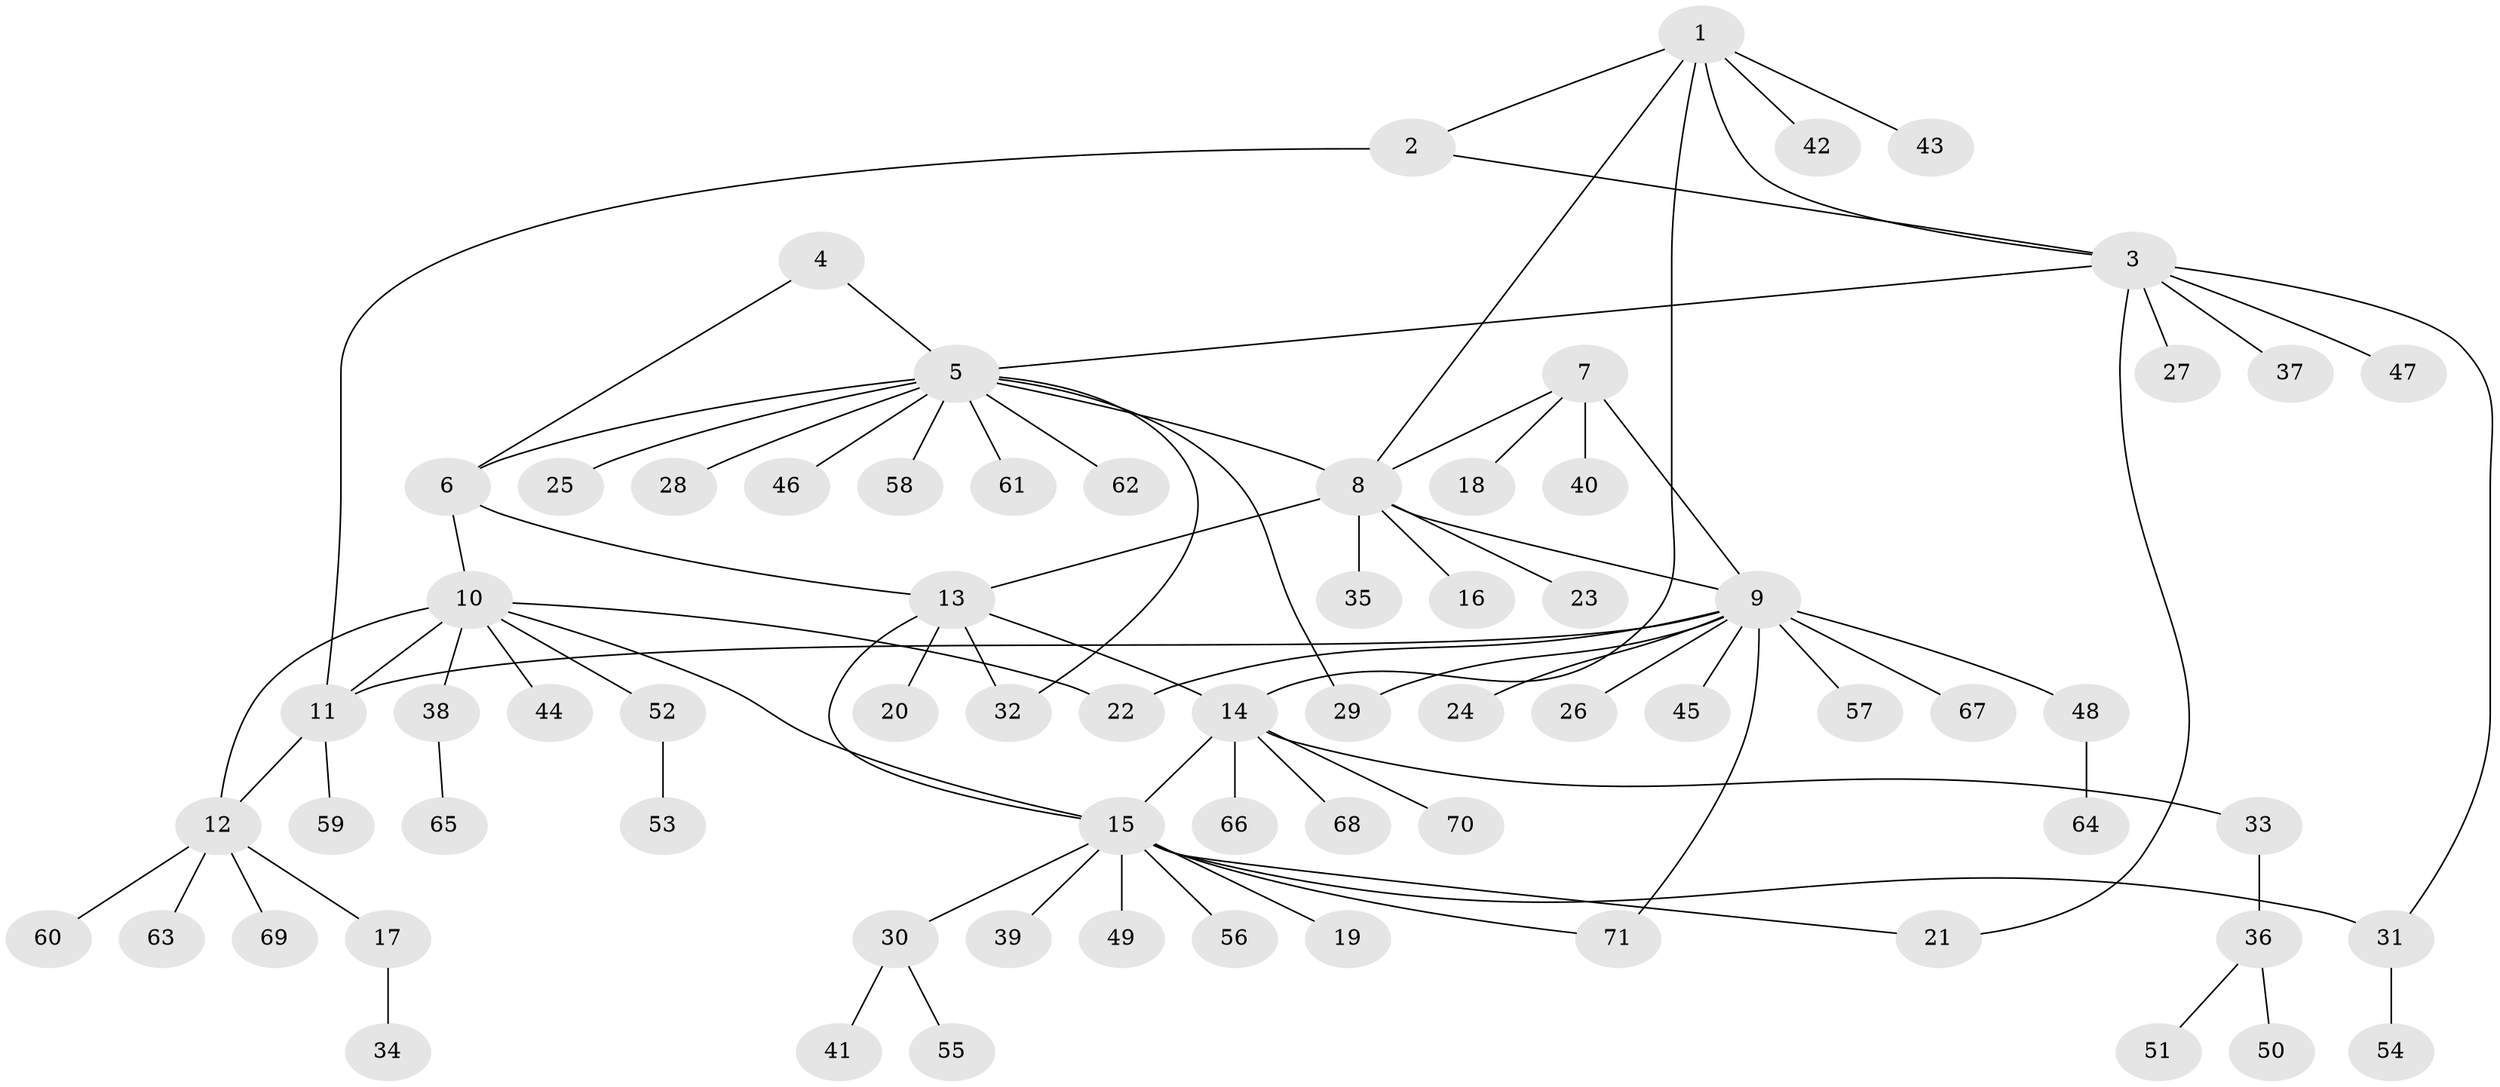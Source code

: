 // coarse degree distribution, {5: 0.034482758620689655, 3: 0.034482758620689655, 7: 0.017241379310344827, 2: 0.15517241379310345, 11: 0.017241379310344827, 10: 0.017241379310344827, 9: 0.017241379310344827, 14: 0.017241379310344827, 6: 0.034482758620689655, 12: 0.017241379310344827, 1: 0.6379310344827587}
// Generated by graph-tools (version 1.1) at 2025/24/03/03/25 07:24:10]
// undirected, 71 vertices, 87 edges
graph export_dot {
graph [start="1"]
  node [color=gray90,style=filled];
  1;
  2;
  3;
  4;
  5;
  6;
  7;
  8;
  9;
  10;
  11;
  12;
  13;
  14;
  15;
  16;
  17;
  18;
  19;
  20;
  21;
  22;
  23;
  24;
  25;
  26;
  27;
  28;
  29;
  30;
  31;
  32;
  33;
  34;
  35;
  36;
  37;
  38;
  39;
  40;
  41;
  42;
  43;
  44;
  45;
  46;
  47;
  48;
  49;
  50;
  51;
  52;
  53;
  54;
  55;
  56;
  57;
  58;
  59;
  60;
  61;
  62;
  63;
  64;
  65;
  66;
  67;
  68;
  69;
  70;
  71;
  1 -- 2;
  1 -- 3;
  1 -- 8;
  1 -- 14;
  1 -- 42;
  1 -- 43;
  2 -- 3;
  2 -- 11;
  3 -- 5;
  3 -- 21;
  3 -- 27;
  3 -- 31;
  3 -- 37;
  3 -- 47;
  4 -- 5;
  4 -- 6;
  5 -- 6;
  5 -- 8;
  5 -- 25;
  5 -- 28;
  5 -- 29;
  5 -- 32;
  5 -- 46;
  5 -- 58;
  5 -- 61;
  5 -- 62;
  6 -- 10;
  6 -- 13;
  7 -- 8;
  7 -- 9;
  7 -- 18;
  7 -- 40;
  8 -- 9;
  8 -- 13;
  8 -- 16;
  8 -- 23;
  8 -- 35;
  9 -- 11;
  9 -- 22;
  9 -- 24;
  9 -- 26;
  9 -- 29;
  9 -- 45;
  9 -- 48;
  9 -- 57;
  9 -- 67;
  9 -- 71;
  10 -- 11;
  10 -- 12;
  10 -- 15;
  10 -- 22;
  10 -- 38;
  10 -- 44;
  10 -- 52;
  11 -- 12;
  11 -- 59;
  12 -- 17;
  12 -- 60;
  12 -- 63;
  12 -- 69;
  13 -- 14;
  13 -- 15;
  13 -- 20;
  13 -- 32;
  14 -- 15;
  14 -- 33;
  14 -- 66;
  14 -- 68;
  14 -- 70;
  15 -- 19;
  15 -- 21;
  15 -- 30;
  15 -- 31;
  15 -- 39;
  15 -- 49;
  15 -- 56;
  15 -- 71;
  17 -- 34;
  30 -- 41;
  30 -- 55;
  31 -- 54;
  33 -- 36;
  36 -- 50;
  36 -- 51;
  38 -- 65;
  48 -- 64;
  52 -- 53;
}
